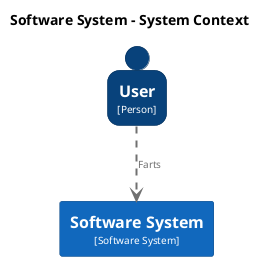 @startuml
set separator none
title Software System - System Context

top to bottom direction

skinparam {
  arrowFontSize 10
  defaultTextAlignment center
  wrapWidth 200
  maxMessageSize 100
}

hide stereotype

skinparam rectangle<<SoftwareSystem>> {
  BackgroundColor #1168bd
  FontColor #ffffff
  BorderColor #0b4884
  shadowing false
}
skinparam person<<User>> {
  BackgroundColor #08427b
  FontColor #ffffff
  BorderColor #052e56
  shadowing false
}

person "==User\n<size:10>[Person]</size>" <<User>> as User
rectangle "==Software System\n<size:10>[Software System]</size>" <<SoftwareSystem>> as SoftwareSystem

User .[#707070,thickness=2].> SoftwareSystem : "<color:#707070>Farts"
@enduml